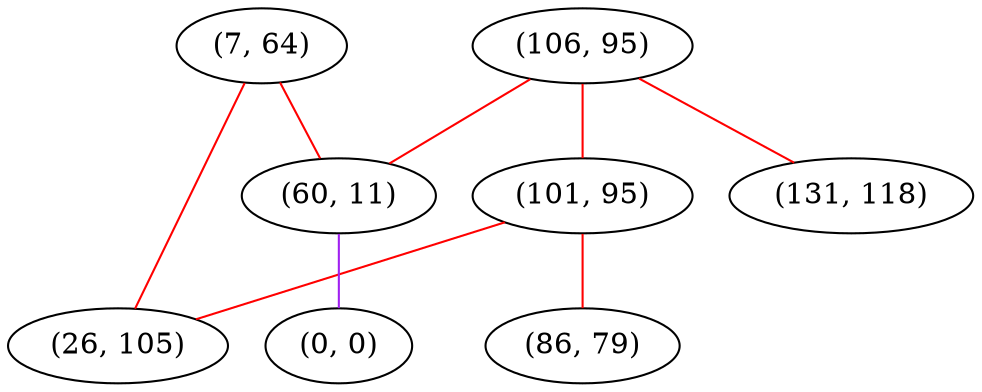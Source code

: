 graph "" {
"(106, 95)";
"(101, 95)";
"(7, 64)";
"(131, 118)";
"(60, 11)";
"(86, 79)";
"(26, 105)";
"(0, 0)";
"(106, 95)" -- "(101, 95)"  [color=red, key=0, weight=1];
"(106, 95)" -- "(131, 118)"  [color=red, key=0, weight=1];
"(106, 95)" -- "(60, 11)"  [color=red, key=0, weight=1];
"(101, 95)" -- "(86, 79)"  [color=red, key=0, weight=1];
"(101, 95)" -- "(26, 105)"  [color=red, key=0, weight=1];
"(7, 64)" -- "(60, 11)"  [color=red, key=0, weight=1];
"(7, 64)" -- "(26, 105)"  [color=red, key=0, weight=1];
"(60, 11)" -- "(0, 0)"  [color=purple, key=0, weight=4];
}
